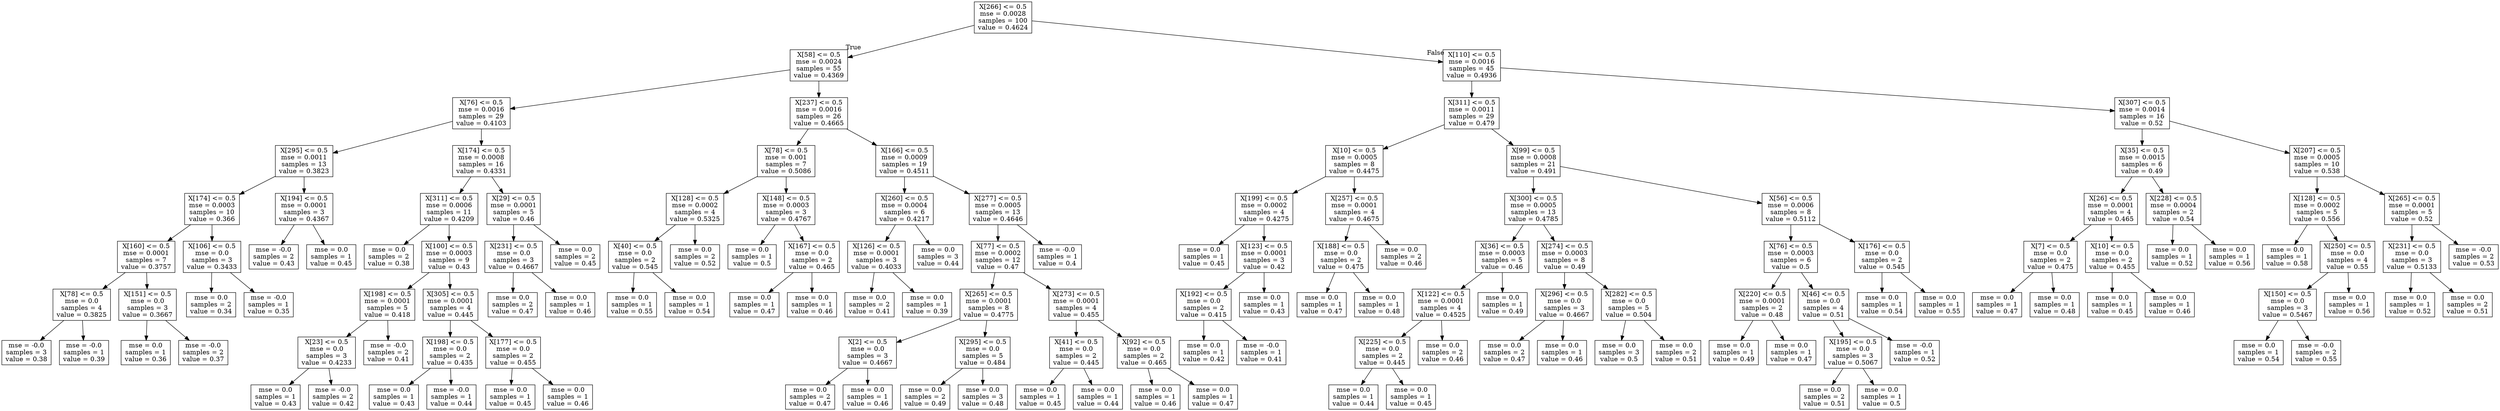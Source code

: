digraph Tree {
node [shape=box] ;
0 [label="X[266] <= 0.5\nmse = 0.0028\nsamples = 100\nvalue = 0.4624"] ;
1 [label="X[58] <= 0.5\nmse = 0.0024\nsamples = 55\nvalue = 0.4369"] ;
0 -> 1 [labeldistance=2.5, labelangle=45, headlabel="True"] ;
2 [label="X[76] <= 0.5\nmse = 0.0016\nsamples = 29\nvalue = 0.4103"] ;
1 -> 2 ;
3 [label="X[295] <= 0.5\nmse = 0.0011\nsamples = 13\nvalue = 0.3823"] ;
2 -> 3 ;
4 [label="X[174] <= 0.5\nmse = 0.0003\nsamples = 10\nvalue = 0.366"] ;
3 -> 4 ;
5 [label="X[160] <= 0.5\nmse = 0.0001\nsamples = 7\nvalue = 0.3757"] ;
4 -> 5 ;
6 [label="X[78] <= 0.5\nmse = 0.0\nsamples = 4\nvalue = 0.3825"] ;
5 -> 6 ;
7 [label="mse = -0.0\nsamples = 3\nvalue = 0.38"] ;
6 -> 7 ;
8 [label="mse = -0.0\nsamples = 1\nvalue = 0.39"] ;
6 -> 8 ;
9 [label="X[151] <= 0.5\nmse = 0.0\nsamples = 3\nvalue = 0.3667"] ;
5 -> 9 ;
10 [label="mse = 0.0\nsamples = 1\nvalue = 0.36"] ;
9 -> 10 ;
11 [label="mse = -0.0\nsamples = 2\nvalue = 0.37"] ;
9 -> 11 ;
12 [label="X[106] <= 0.5\nmse = 0.0\nsamples = 3\nvalue = 0.3433"] ;
4 -> 12 ;
13 [label="mse = 0.0\nsamples = 2\nvalue = 0.34"] ;
12 -> 13 ;
14 [label="mse = -0.0\nsamples = 1\nvalue = 0.35"] ;
12 -> 14 ;
15 [label="X[194] <= 0.5\nmse = 0.0001\nsamples = 3\nvalue = 0.4367"] ;
3 -> 15 ;
16 [label="mse = -0.0\nsamples = 2\nvalue = 0.43"] ;
15 -> 16 ;
17 [label="mse = 0.0\nsamples = 1\nvalue = 0.45"] ;
15 -> 17 ;
18 [label="X[174] <= 0.5\nmse = 0.0008\nsamples = 16\nvalue = 0.4331"] ;
2 -> 18 ;
19 [label="X[311] <= 0.5\nmse = 0.0006\nsamples = 11\nvalue = 0.4209"] ;
18 -> 19 ;
20 [label="mse = 0.0\nsamples = 2\nvalue = 0.38"] ;
19 -> 20 ;
21 [label="X[100] <= 0.5\nmse = 0.0003\nsamples = 9\nvalue = 0.43"] ;
19 -> 21 ;
22 [label="X[198] <= 0.5\nmse = 0.0001\nsamples = 5\nvalue = 0.418"] ;
21 -> 22 ;
23 [label="X[23] <= 0.5\nmse = 0.0\nsamples = 3\nvalue = 0.4233"] ;
22 -> 23 ;
24 [label="mse = 0.0\nsamples = 1\nvalue = 0.43"] ;
23 -> 24 ;
25 [label="mse = -0.0\nsamples = 2\nvalue = 0.42"] ;
23 -> 25 ;
26 [label="mse = -0.0\nsamples = 2\nvalue = 0.41"] ;
22 -> 26 ;
27 [label="X[305] <= 0.5\nmse = 0.0001\nsamples = 4\nvalue = 0.445"] ;
21 -> 27 ;
28 [label="X[198] <= 0.5\nmse = 0.0\nsamples = 2\nvalue = 0.435"] ;
27 -> 28 ;
29 [label="mse = 0.0\nsamples = 1\nvalue = 0.43"] ;
28 -> 29 ;
30 [label="mse = -0.0\nsamples = 1\nvalue = 0.44"] ;
28 -> 30 ;
31 [label="X[177] <= 0.5\nmse = 0.0\nsamples = 2\nvalue = 0.455"] ;
27 -> 31 ;
32 [label="mse = 0.0\nsamples = 1\nvalue = 0.45"] ;
31 -> 32 ;
33 [label="mse = 0.0\nsamples = 1\nvalue = 0.46"] ;
31 -> 33 ;
34 [label="X[29] <= 0.5\nmse = 0.0001\nsamples = 5\nvalue = 0.46"] ;
18 -> 34 ;
35 [label="X[231] <= 0.5\nmse = 0.0\nsamples = 3\nvalue = 0.4667"] ;
34 -> 35 ;
36 [label="mse = 0.0\nsamples = 2\nvalue = 0.47"] ;
35 -> 36 ;
37 [label="mse = 0.0\nsamples = 1\nvalue = 0.46"] ;
35 -> 37 ;
38 [label="mse = 0.0\nsamples = 2\nvalue = 0.45"] ;
34 -> 38 ;
39 [label="X[237] <= 0.5\nmse = 0.0016\nsamples = 26\nvalue = 0.4665"] ;
1 -> 39 ;
40 [label="X[78] <= 0.5\nmse = 0.001\nsamples = 7\nvalue = 0.5086"] ;
39 -> 40 ;
41 [label="X[128] <= 0.5\nmse = 0.0002\nsamples = 4\nvalue = 0.5325"] ;
40 -> 41 ;
42 [label="X[40] <= 0.5\nmse = 0.0\nsamples = 2\nvalue = 0.545"] ;
41 -> 42 ;
43 [label="mse = 0.0\nsamples = 1\nvalue = 0.55"] ;
42 -> 43 ;
44 [label="mse = 0.0\nsamples = 1\nvalue = 0.54"] ;
42 -> 44 ;
45 [label="mse = 0.0\nsamples = 2\nvalue = 0.52"] ;
41 -> 45 ;
46 [label="X[148] <= 0.5\nmse = 0.0003\nsamples = 3\nvalue = 0.4767"] ;
40 -> 46 ;
47 [label="mse = 0.0\nsamples = 1\nvalue = 0.5"] ;
46 -> 47 ;
48 [label="X[167] <= 0.5\nmse = 0.0\nsamples = 2\nvalue = 0.465"] ;
46 -> 48 ;
49 [label="mse = 0.0\nsamples = 1\nvalue = 0.47"] ;
48 -> 49 ;
50 [label="mse = 0.0\nsamples = 1\nvalue = 0.46"] ;
48 -> 50 ;
51 [label="X[166] <= 0.5\nmse = 0.0009\nsamples = 19\nvalue = 0.4511"] ;
39 -> 51 ;
52 [label="X[260] <= 0.5\nmse = 0.0004\nsamples = 6\nvalue = 0.4217"] ;
51 -> 52 ;
53 [label="X[126] <= 0.5\nmse = 0.0001\nsamples = 3\nvalue = 0.4033"] ;
52 -> 53 ;
54 [label="mse = 0.0\nsamples = 2\nvalue = 0.41"] ;
53 -> 54 ;
55 [label="mse = 0.0\nsamples = 1\nvalue = 0.39"] ;
53 -> 55 ;
56 [label="mse = 0.0\nsamples = 3\nvalue = 0.44"] ;
52 -> 56 ;
57 [label="X[277] <= 0.5\nmse = 0.0005\nsamples = 13\nvalue = 0.4646"] ;
51 -> 57 ;
58 [label="X[77] <= 0.5\nmse = 0.0002\nsamples = 12\nvalue = 0.47"] ;
57 -> 58 ;
59 [label="X[265] <= 0.5\nmse = 0.0001\nsamples = 8\nvalue = 0.4775"] ;
58 -> 59 ;
60 [label="X[2] <= 0.5\nmse = 0.0\nsamples = 3\nvalue = 0.4667"] ;
59 -> 60 ;
61 [label="mse = 0.0\nsamples = 2\nvalue = 0.47"] ;
60 -> 61 ;
62 [label="mse = 0.0\nsamples = 1\nvalue = 0.46"] ;
60 -> 62 ;
63 [label="X[295] <= 0.5\nmse = 0.0\nsamples = 5\nvalue = 0.484"] ;
59 -> 63 ;
64 [label="mse = 0.0\nsamples = 2\nvalue = 0.49"] ;
63 -> 64 ;
65 [label="mse = 0.0\nsamples = 3\nvalue = 0.48"] ;
63 -> 65 ;
66 [label="X[273] <= 0.5\nmse = 0.0001\nsamples = 4\nvalue = 0.455"] ;
58 -> 66 ;
67 [label="X[41] <= 0.5\nmse = 0.0\nsamples = 2\nvalue = 0.445"] ;
66 -> 67 ;
68 [label="mse = 0.0\nsamples = 1\nvalue = 0.45"] ;
67 -> 68 ;
69 [label="mse = 0.0\nsamples = 1\nvalue = 0.44"] ;
67 -> 69 ;
70 [label="X[92] <= 0.5\nmse = 0.0\nsamples = 2\nvalue = 0.465"] ;
66 -> 70 ;
71 [label="mse = 0.0\nsamples = 1\nvalue = 0.46"] ;
70 -> 71 ;
72 [label="mse = 0.0\nsamples = 1\nvalue = 0.47"] ;
70 -> 72 ;
73 [label="mse = -0.0\nsamples = 1\nvalue = 0.4"] ;
57 -> 73 ;
74 [label="X[110] <= 0.5\nmse = 0.0016\nsamples = 45\nvalue = 0.4936"] ;
0 -> 74 [labeldistance=2.5, labelangle=-45, headlabel="False"] ;
75 [label="X[311] <= 0.5\nmse = 0.0011\nsamples = 29\nvalue = 0.479"] ;
74 -> 75 ;
76 [label="X[10] <= 0.5\nmse = 0.0005\nsamples = 8\nvalue = 0.4475"] ;
75 -> 76 ;
77 [label="X[199] <= 0.5\nmse = 0.0002\nsamples = 4\nvalue = 0.4275"] ;
76 -> 77 ;
78 [label="mse = 0.0\nsamples = 1\nvalue = 0.45"] ;
77 -> 78 ;
79 [label="X[123] <= 0.5\nmse = 0.0001\nsamples = 3\nvalue = 0.42"] ;
77 -> 79 ;
80 [label="X[192] <= 0.5\nmse = 0.0\nsamples = 2\nvalue = 0.415"] ;
79 -> 80 ;
81 [label="mse = 0.0\nsamples = 1\nvalue = 0.42"] ;
80 -> 81 ;
82 [label="mse = -0.0\nsamples = 1\nvalue = 0.41"] ;
80 -> 82 ;
83 [label="mse = 0.0\nsamples = 1\nvalue = 0.43"] ;
79 -> 83 ;
84 [label="X[257] <= 0.5\nmse = 0.0001\nsamples = 4\nvalue = 0.4675"] ;
76 -> 84 ;
85 [label="X[188] <= 0.5\nmse = 0.0\nsamples = 2\nvalue = 0.475"] ;
84 -> 85 ;
86 [label="mse = 0.0\nsamples = 1\nvalue = 0.47"] ;
85 -> 86 ;
87 [label="mse = 0.0\nsamples = 1\nvalue = 0.48"] ;
85 -> 87 ;
88 [label="mse = 0.0\nsamples = 2\nvalue = 0.46"] ;
84 -> 88 ;
89 [label="X[99] <= 0.5\nmse = 0.0008\nsamples = 21\nvalue = 0.491"] ;
75 -> 89 ;
90 [label="X[300] <= 0.5\nmse = 0.0005\nsamples = 13\nvalue = 0.4785"] ;
89 -> 90 ;
91 [label="X[36] <= 0.5\nmse = 0.0003\nsamples = 5\nvalue = 0.46"] ;
90 -> 91 ;
92 [label="X[122] <= 0.5\nmse = 0.0001\nsamples = 4\nvalue = 0.4525"] ;
91 -> 92 ;
93 [label="X[225] <= 0.5\nmse = 0.0\nsamples = 2\nvalue = 0.445"] ;
92 -> 93 ;
94 [label="mse = 0.0\nsamples = 1\nvalue = 0.44"] ;
93 -> 94 ;
95 [label="mse = 0.0\nsamples = 1\nvalue = 0.45"] ;
93 -> 95 ;
96 [label="mse = 0.0\nsamples = 2\nvalue = 0.46"] ;
92 -> 96 ;
97 [label="mse = 0.0\nsamples = 1\nvalue = 0.49"] ;
91 -> 97 ;
98 [label="X[274] <= 0.5\nmse = 0.0003\nsamples = 8\nvalue = 0.49"] ;
90 -> 98 ;
99 [label="X[296] <= 0.5\nmse = 0.0\nsamples = 3\nvalue = 0.4667"] ;
98 -> 99 ;
100 [label="mse = 0.0\nsamples = 2\nvalue = 0.47"] ;
99 -> 100 ;
101 [label="mse = 0.0\nsamples = 1\nvalue = 0.46"] ;
99 -> 101 ;
102 [label="X[282] <= 0.5\nmse = 0.0\nsamples = 5\nvalue = 0.504"] ;
98 -> 102 ;
103 [label="mse = 0.0\nsamples = 3\nvalue = 0.5"] ;
102 -> 103 ;
104 [label="mse = 0.0\nsamples = 2\nvalue = 0.51"] ;
102 -> 104 ;
105 [label="X[56] <= 0.5\nmse = 0.0006\nsamples = 8\nvalue = 0.5112"] ;
89 -> 105 ;
106 [label="X[76] <= 0.5\nmse = 0.0003\nsamples = 6\nvalue = 0.5"] ;
105 -> 106 ;
107 [label="X[220] <= 0.5\nmse = 0.0001\nsamples = 2\nvalue = 0.48"] ;
106 -> 107 ;
108 [label="mse = 0.0\nsamples = 1\nvalue = 0.49"] ;
107 -> 108 ;
109 [label="mse = 0.0\nsamples = 1\nvalue = 0.47"] ;
107 -> 109 ;
110 [label="X[46] <= 0.5\nmse = 0.0\nsamples = 4\nvalue = 0.51"] ;
106 -> 110 ;
111 [label="X[195] <= 0.5\nmse = 0.0\nsamples = 3\nvalue = 0.5067"] ;
110 -> 111 ;
112 [label="mse = 0.0\nsamples = 2\nvalue = 0.51"] ;
111 -> 112 ;
113 [label="mse = 0.0\nsamples = 1\nvalue = 0.5"] ;
111 -> 113 ;
114 [label="mse = -0.0\nsamples = 1\nvalue = 0.52"] ;
110 -> 114 ;
115 [label="X[176] <= 0.5\nmse = 0.0\nsamples = 2\nvalue = 0.545"] ;
105 -> 115 ;
116 [label="mse = 0.0\nsamples = 1\nvalue = 0.54"] ;
115 -> 116 ;
117 [label="mse = 0.0\nsamples = 1\nvalue = 0.55"] ;
115 -> 117 ;
118 [label="X[307] <= 0.5\nmse = 0.0014\nsamples = 16\nvalue = 0.52"] ;
74 -> 118 ;
119 [label="X[35] <= 0.5\nmse = 0.0015\nsamples = 6\nvalue = 0.49"] ;
118 -> 119 ;
120 [label="X[26] <= 0.5\nmse = 0.0001\nsamples = 4\nvalue = 0.465"] ;
119 -> 120 ;
121 [label="X[7] <= 0.5\nmse = 0.0\nsamples = 2\nvalue = 0.475"] ;
120 -> 121 ;
122 [label="mse = 0.0\nsamples = 1\nvalue = 0.47"] ;
121 -> 122 ;
123 [label="mse = 0.0\nsamples = 1\nvalue = 0.48"] ;
121 -> 123 ;
124 [label="X[10] <= 0.5\nmse = 0.0\nsamples = 2\nvalue = 0.455"] ;
120 -> 124 ;
125 [label="mse = 0.0\nsamples = 1\nvalue = 0.45"] ;
124 -> 125 ;
126 [label="mse = 0.0\nsamples = 1\nvalue = 0.46"] ;
124 -> 126 ;
127 [label="X[228] <= 0.5\nmse = 0.0004\nsamples = 2\nvalue = 0.54"] ;
119 -> 127 ;
128 [label="mse = 0.0\nsamples = 1\nvalue = 0.52"] ;
127 -> 128 ;
129 [label="mse = 0.0\nsamples = 1\nvalue = 0.56"] ;
127 -> 129 ;
130 [label="X[207] <= 0.5\nmse = 0.0005\nsamples = 10\nvalue = 0.538"] ;
118 -> 130 ;
131 [label="X[128] <= 0.5\nmse = 0.0002\nsamples = 5\nvalue = 0.556"] ;
130 -> 131 ;
132 [label="mse = 0.0\nsamples = 1\nvalue = 0.58"] ;
131 -> 132 ;
133 [label="X[250] <= 0.5\nmse = 0.0\nsamples = 4\nvalue = 0.55"] ;
131 -> 133 ;
134 [label="X[150] <= 0.5\nmse = 0.0\nsamples = 3\nvalue = 0.5467"] ;
133 -> 134 ;
135 [label="mse = 0.0\nsamples = 1\nvalue = 0.54"] ;
134 -> 135 ;
136 [label="mse = -0.0\nsamples = 2\nvalue = 0.55"] ;
134 -> 136 ;
137 [label="mse = 0.0\nsamples = 1\nvalue = 0.56"] ;
133 -> 137 ;
138 [label="X[265] <= 0.5\nmse = 0.0001\nsamples = 5\nvalue = 0.52"] ;
130 -> 138 ;
139 [label="X[231] <= 0.5\nmse = 0.0\nsamples = 3\nvalue = 0.5133"] ;
138 -> 139 ;
140 [label="mse = 0.0\nsamples = 1\nvalue = 0.52"] ;
139 -> 140 ;
141 [label="mse = 0.0\nsamples = 2\nvalue = 0.51"] ;
139 -> 141 ;
142 [label="mse = -0.0\nsamples = 2\nvalue = 0.53"] ;
138 -> 142 ;
}